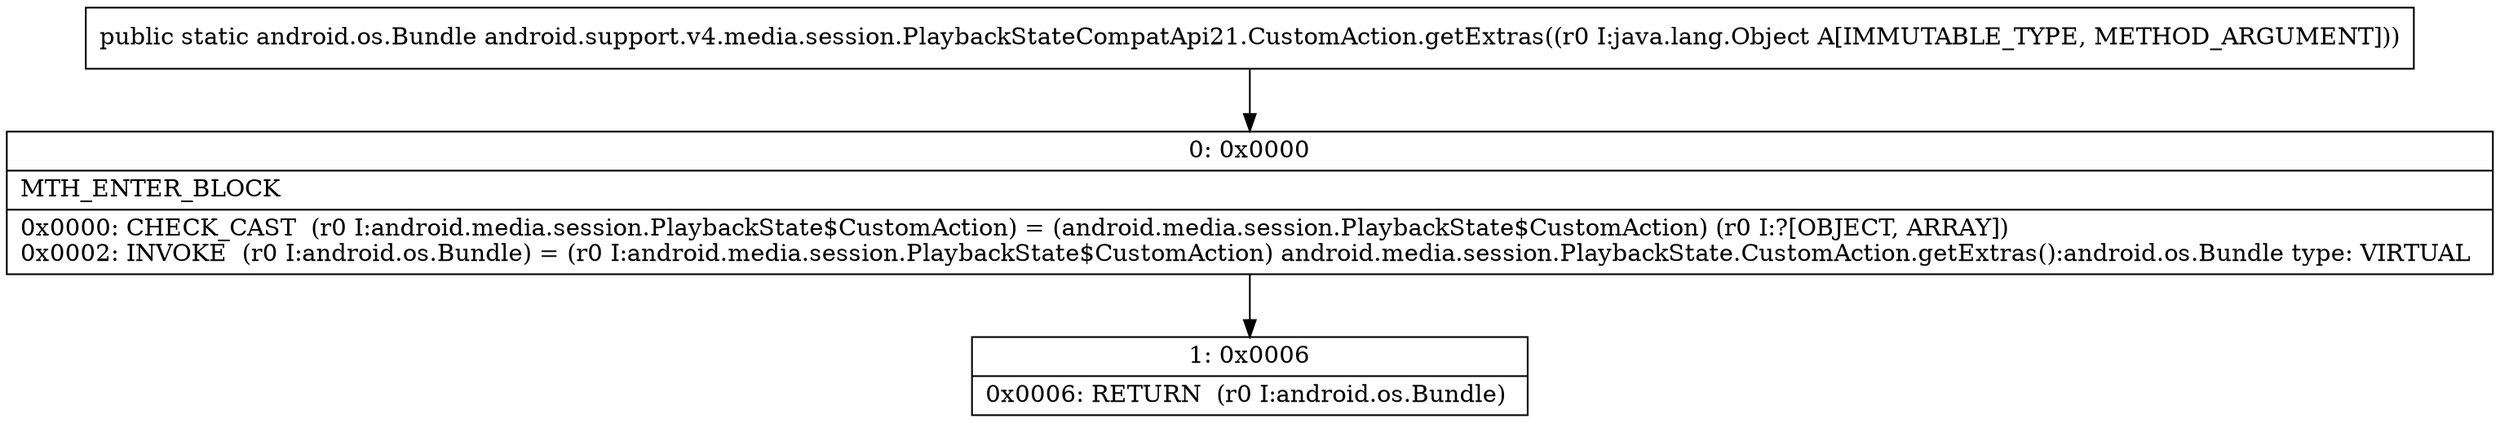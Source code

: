 digraph "CFG forandroid.support.v4.media.session.PlaybackStateCompatApi21.CustomAction.getExtras(Ljava\/lang\/Object;)Landroid\/os\/Bundle;" {
Node_0 [shape=record,label="{0\:\ 0x0000|MTH_ENTER_BLOCK\l|0x0000: CHECK_CAST  (r0 I:android.media.session.PlaybackState$CustomAction) = (android.media.session.PlaybackState$CustomAction) (r0 I:?[OBJECT, ARRAY]) \l0x0002: INVOKE  (r0 I:android.os.Bundle) = (r0 I:android.media.session.PlaybackState$CustomAction) android.media.session.PlaybackState.CustomAction.getExtras():android.os.Bundle type: VIRTUAL \l}"];
Node_1 [shape=record,label="{1\:\ 0x0006|0x0006: RETURN  (r0 I:android.os.Bundle) \l}"];
MethodNode[shape=record,label="{public static android.os.Bundle android.support.v4.media.session.PlaybackStateCompatApi21.CustomAction.getExtras((r0 I:java.lang.Object A[IMMUTABLE_TYPE, METHOD_ARGUMENT])) }"];
MethodNode -> Node_0;
Node_0 -> Node_1;
}

